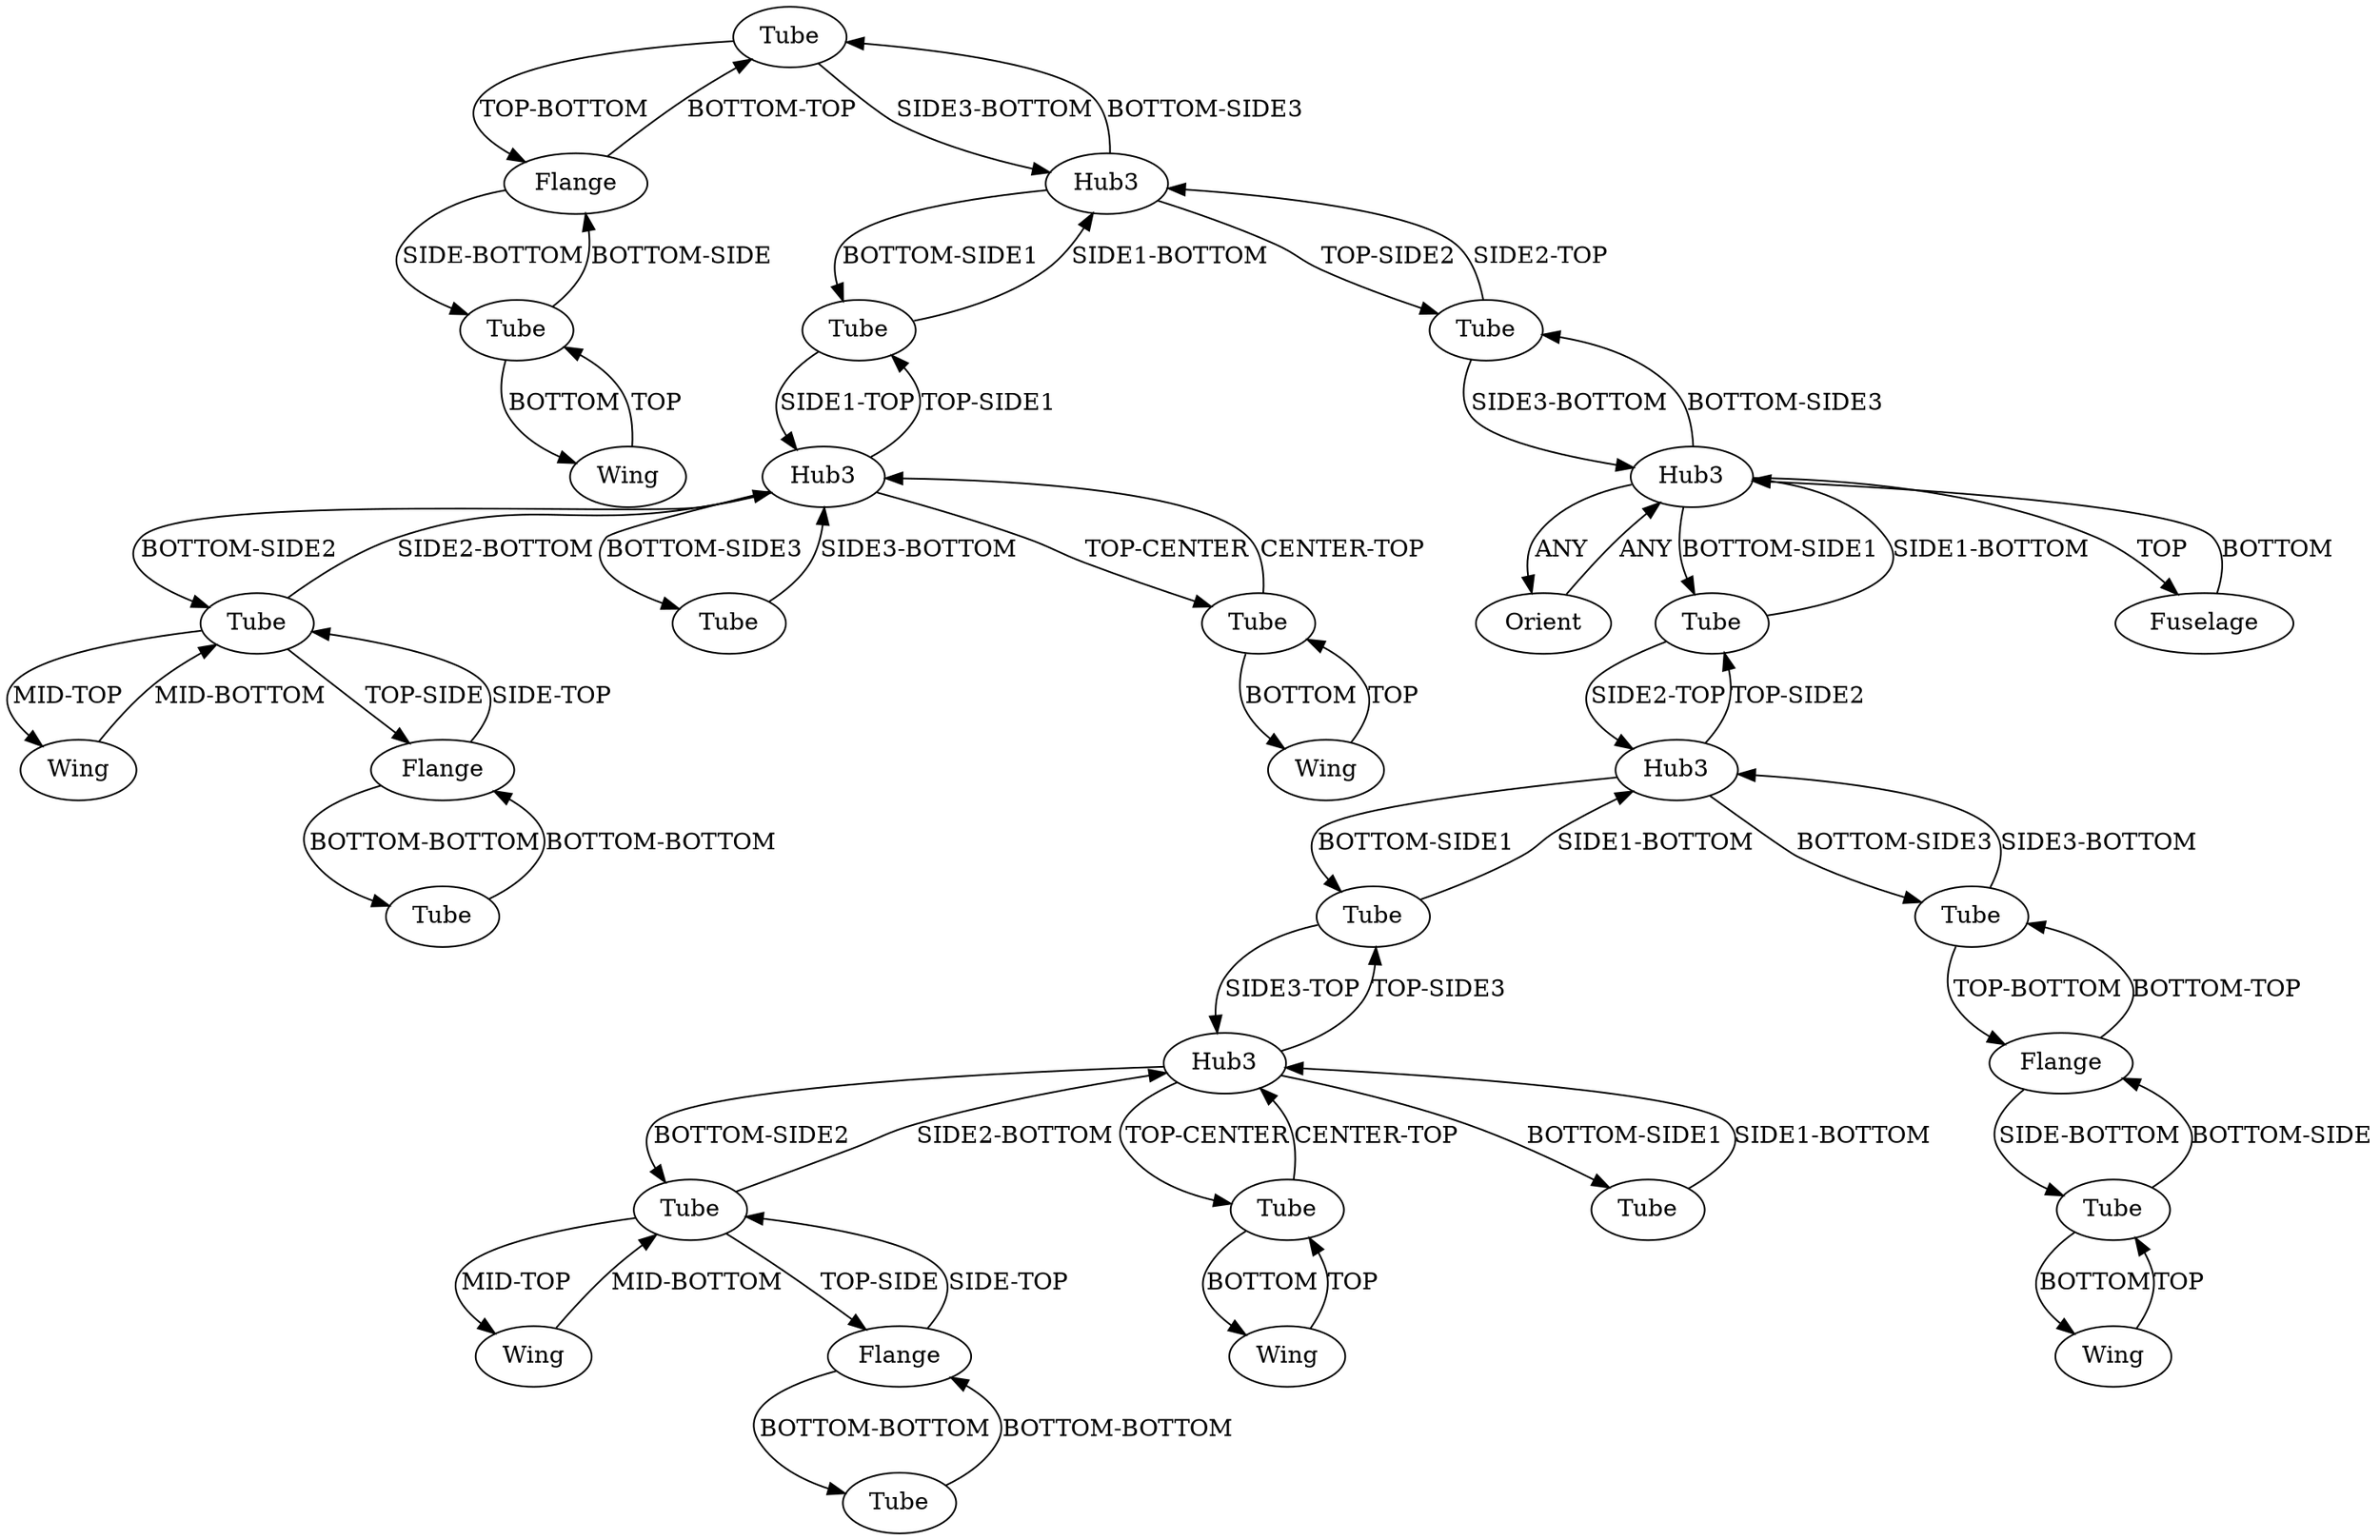 /* Created by igraph 0.10.2 */
digraph {
  0 [
    instance=Tube_instance_1
    label=Tube
  ];
  1 [
    instance=Orient
    label=Orient
  ];
  2 [
    instance=Wing_instance_1
    label=Wing
  ];
  3 [
    instance=Tube_instance_2
    label=Tube
  ];
  4 [
    instance=Tube_instance_3
    label=Tube
  ];
  5 [
    instance=Wing_instance_2
    label=Wing
  ];
  6 [
    instance=Tube_instance_4
    label=Tube
  ];
  7 [
    instance=Flange_instance_1
    label=Flange
  ];
  8 [
    instance=Flange_instance_2
    label=Flange
  ];
  9 [
    instance=Tube_instance_5
    label=Tube
  ];
  10 [
    instance=Tube_instance_6
    label=Tube
  ];
  11 [
    instance=Hub3_instance_1
    label=Hub3
  ];
  12 [
    instance=Wing_instance_3
    label=Wing
  ];
  13 [
    instance=Hub3_instance_2
    label=Hub3
  ];
  14 [
    instance=Wing_instance_4
    label=Wing
  ];
  15 [
    instance=Flange_instance_3
    label=Flange
  ];
  16 [
    instance=Tube_instance_7
    label=Tube
  ];
  17 [
    instance=Tube_instance_8
    label=Tube
  ];
  18 [
    instance=Tube_instance_9
    label=Tube
  ];
  19 [
    instance=Tube_instance_10
    label=Tube
  ];
  20 [
    instance=Fuselage_instance_1
    label=Fuselage
  ];
  21 [
    instance=Hub3_instance_3
    label=Hub3
  ];
  22 [
    instance=Tube_instance_11
    label=Tube
  ];
  23 [
    instance=Tube_instance_12
    label=Tube
  ];
  24 [
    instance=Tube_instance_13
    label=Tube
  ];
  25 [
    instance=Tube_instance_14
    label=Tube
  ];
  26 [
    instance=Wing_instance_5
    label=Wing
  ];
  27 [
    instance=Hub3_instance_4
    label=Hub3
  ];
  28 [
    instance=Hub3_instance_5
    label=Hub3
  ];
  29 [
    instance=Flange_instance_4
    label=Flange
  ];
  30 [
    instance=Tube_instance_15
    label=Tube
  ];
  31 [
    instance=Tube_instance_16
    label=Tube
  ];
  32 [
    instance=Wing_instance_6
    label=Wing
  ];

  0 -> 13 [
    label="SIDE3-BOTTOM"
  ];
  0 -> 7 [
    label="TOP-BOTTOM"
  ];
  1 -> 21 [
    label=ANY
  ];
  2 -> 31 [
    label=TOP
  ];
  3 -> 14 [
    label=BOTTOM
  ];
  3 -> 8 [
    label="BOTTOM-SIDE"
  ];
  4 -> 11 [
    label="SIDE3-TOP"
  ];
  4 -> 27 [
    label="SIDE1-BOTTOM"
  ];
  5 -> 9 [
    label="MID-BOTTOM"
  ];
  6 -> 13 [
    label="SIDE1-BOTTOM"
  ];
  6 -> 28 [
    label="SIDE1-TOP"
  ];
  7 -> 19 [
    label="SIDE-BOTTOM"
  ];
  7 -> 0 [
    label="BOTTOM-TOP"
  ];
  8 -> 3 [
    label="SIDE-BOTTOM"
  ];
  8 -> 30 [
    label="BOTTOM-TOP"
  ];
  9 -> 28 [
    label="SIDE2-BOTTOM"
  ];
  9 -> 15 [
    label="TOP-SIDE"
  ];
  9 -> 5 [
    label="MID-TOP"
  ];
  10 -> 29 [
    label="BOTTOM-BOTTOM"
  ];
  11 -> 18 [
    label="TOP-CENTER"
  ];
  11 -> 25 [
    label="BOTTOM-SIDE1"
  ];
  11 -> 4 [
    label="TOP-SIDE3"
  ];
  11 -> 17 [
    label="BOTTOM-SIDE2"
  ];
  12 -> 18 [
    label=TOP
  ];
  13 -> 6 [
    label="BOTTOM-SIDE1"
  ];
  13 -> 22 [
    label="TOP-SIDE2"
  ];
  13 -> 0 [
    label="BOTTOM-SIDE3"
  ];
  14 -> 3 [
    label=TOP
  ];
  15 -> 9 [
    label="SIDE-TOP"
  ];
  15 -> 24 [
    label="BOTTOM-BOTTOM"
  ];
  16 -> 21 [
    label="SIDE1-BOTTOM"
  ];
  16 -> 27 [
    label="SIDE2-TOP"
  ];
  17 -> 26 [
    label="MID-TOP"
  ];
  17 -> 11 [
    label="SIDE2-BOTTOM"
  ];
  17 -> 29 [
    label="TOP-SIDE"
  ];
  18 -> 12 [
    label=BOTTOM
  ];
  18 -> 11 [
    label="CENTER-TOP"
  ];
  19 -> 7 [
    label="BOTTOM-SIDE"
  ];
  19 -> 32 [
    label=BOTTOM
  ];
  20 -> 21 [
    label=BOTTOM
  ];
  21 -> 1 [
    label=ANY
  ];
  21 -> 16 [
    label="BOTTOM-SIDE1"
  ];
  21 -> 22 [
    label="BOTTOM-SIDE3"
  ];
  21 -> 20 [
    label=TOP
  ];
  22 -> 13 [
    label="SIDE2-TOP"
  ];
  22 -> 21 [
    label="SIDE3-BOTTOM"
  ];
  23 -> 28 [
    label="SIDE3-BOTTOM"
  ];
  24 -> 15 [
    label="BOTTOM-BOTTOM"
  ];
  25 -> 11 [
    label="SIDE1-BOTTOM"
  ];
  26 -> 17 [
    label="MID-BOTTOM"
  ];
  27 -> 30 [
    label="BOTTOM-SIDE3"
  ];
  27 -> 16 [
    label="TOP-SIDE2"
  ];
  27 -> 4 [
    label="BOTTOM-SIDE1"
  ];
  28 -> 6 [
    label="TOP-SIDE1"
  ];
  28 -> 31 [
    label="TOP-CENTER"
  ];
  28 -> 23 [
    label="BOTTOM-SIDE3"
  ];
  28 -> 9 [
    label="BOTTOM-SIDE2"
  ];
  29 -> 17 [
    label="SIDE-TOP"
  ];
  29 -> 10 [
    label="BOTTOM-BOTTOM"
  ];
  30 -> 8 [
    label="TOP-BOTTOM"
  ];
  30 -> 27 [
    label="SIDE3-BOTTOM"
  ];
  31 -> 2 [
    label=BOTTOM
  ];
  31 -> 28 [
    label="CENTER-TOP"
  ];
  32 -> 19 [
    label=TOP
  ];
}

